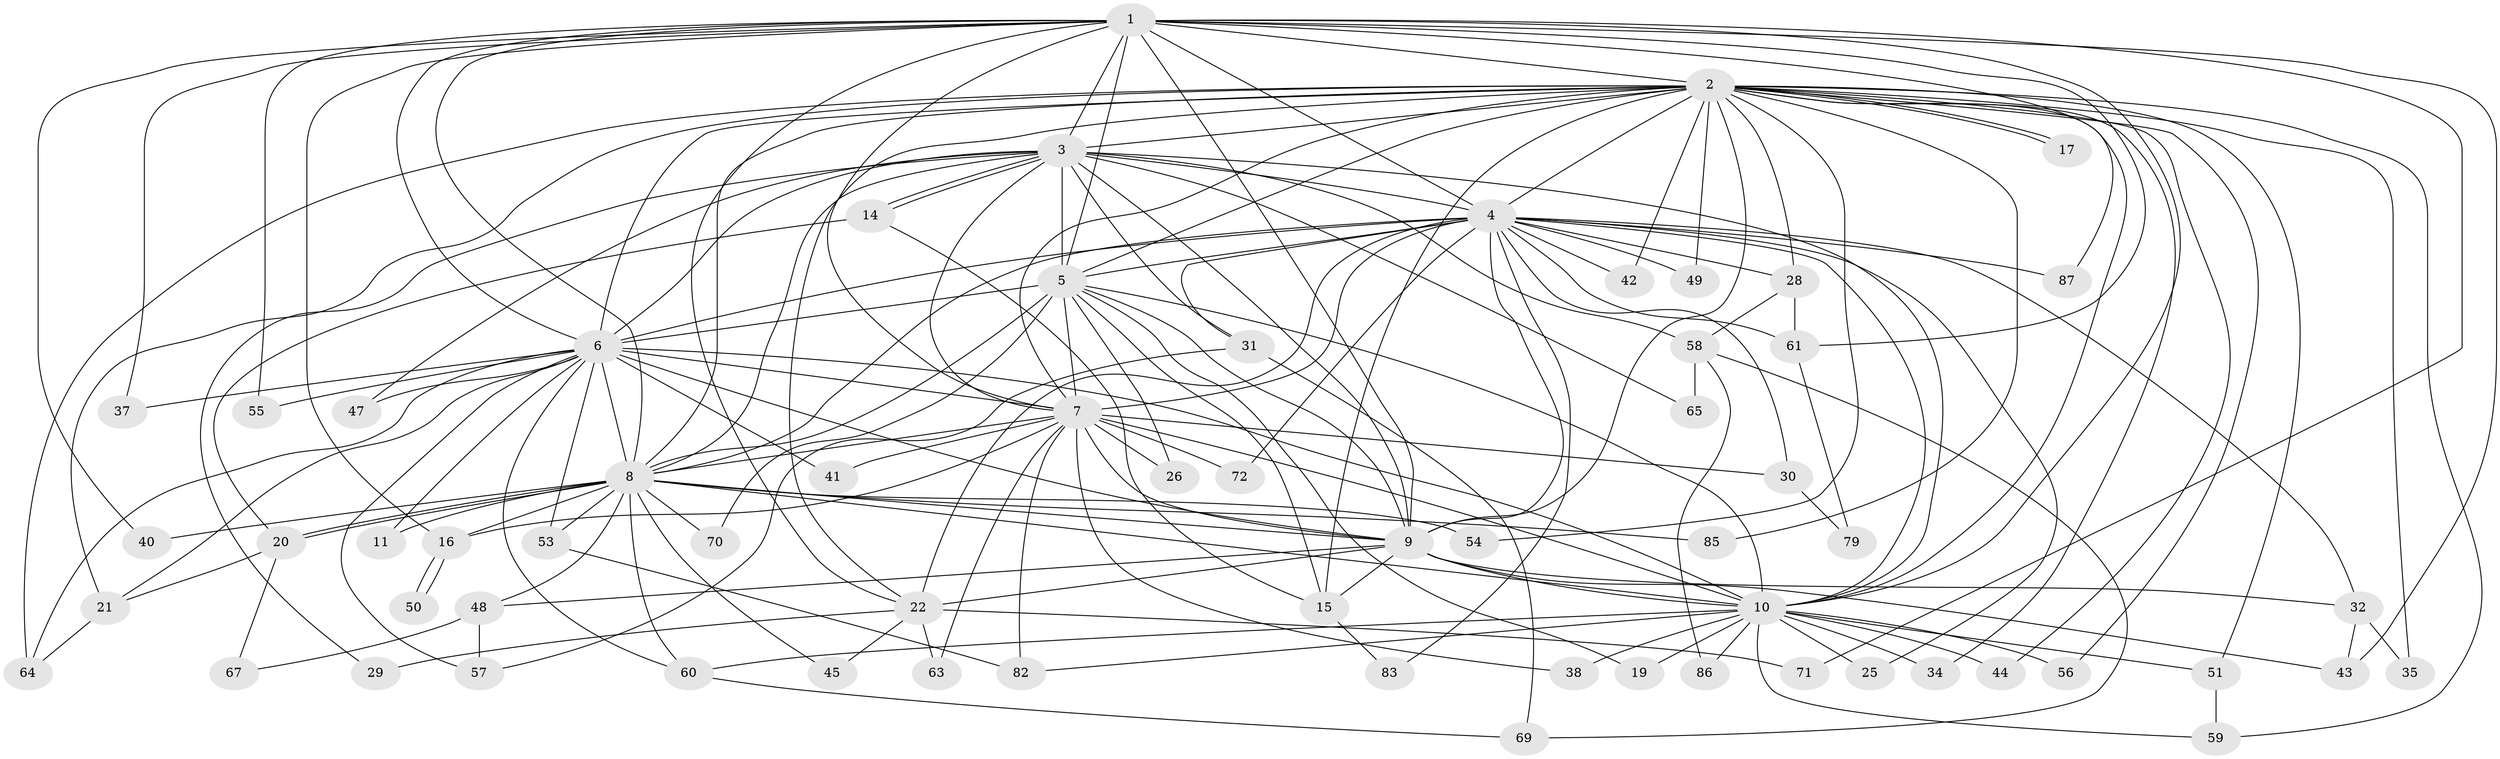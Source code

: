 // original degree distribution, {18: 0.011494252873563218, 26: 0.011494252873563218, 17: 0.011494252873563218, 22: 0.022988505747126436, 15: 0.011494252873563218, 19: 0.011494252873563218, 21: 0.022988505747126436, 14: 0.011494252873563218, 2: 0.5862068965517241, 3: 0.12643678160919541, 5: 0.05747126436781609, 4: 0.10344827586206896, 7: 0.011494252873563218}
// Generated by graph-tools (version 1.1) at 2025/41/03/06/25 10:41:36]
// undirected, 64 vertices, 168 edges
graph export_dot {
graph [start="1"]
  node [color=gray90,style=filled];
  1 [super="+76"];
  2 [super="+13"];
  3 [super="+73"];
  4 [super="+12"];
  5 [super="+74"];
  6 [super="+39"];
  7 [super="+78"];
  8 [super="+18"];
  9 [super="+52"];
  10 [super="+80"];
  11;
  14;
  15 [super="+27"];
  16 [super="+23"];
  17;
  19;
  20 [super="+33"];
  21 [super="+36"];
  22 [super="+24"];
  25;
  26;
  28 [super="+68"];
  29;
  30;
  31 [super="+66"];
  32;
  34;
  35;
  37;
  38;
  40;
  41;
  42;
  43 [super="+46"];
  44;
  45;
  47;
  48;
  49;
  50;
  51;
  53;
  54;
  55;
  56;
  57;
  58;
  59 [super="+77"];
  60 [super="+62"];
  61;
  63;
  64 [super="+81"];
  65;
  67;
  69 [super="+75"];
  70;
  71;
  72;
  79;
  82 [super="+84"];
  83;
  85;
  86;
  87;
  1 -- 2;
  1 -- 3;
  1 -- 4;
  1 -- 5;
  1 -- 6;
  1 -- 7;
  1 -- 8;
  1 -- 9;
  1 -- 10;
  1 -- 37;
  1 -- 40;
  1 -- 43;
  1 -- 55;
  1 -- 61;
  1 -- 71;
  1 -- 87;
  1 -- 22;
  1 -- 16;
  2 -- 3;
  2 -- 4;
  2 -- 5;
  2 -- 6 [weight=2];
  2 -- 7 [weight=2];
  2 -- 8;
  2 -- 9;
  2 -- 10 [weight=2];
  2 -- 17;
  2 -- 17;
  2 -- 21;
  2 -- 34;
  2 -- 35;
  2 -- 44;
  2 -- 49;
  2 -- 51;
  2 -- 54;
  2 -- 56;
  2 -- 85;
  2 -- 42;
  2 -- 28;
  2 -- 15;
  2 -- 22;
  2 -- 59;
  2 -- 64;
  3 -- 4;
  3 -- 5 [weight=2];
  3 -- 6;
  3 -- 7;
  3 -- 8;
  3 -- 9;
  3 -- 10;
  3 -- 14;
  3 -- 14;
  3 -- 29;
  3 -- 31;
  3 -- 47;
  3 -- 58;
  3 -- 65;
  4 -- 5;
  4 -- 6 [weight=2];
  4 -- 7;
  4 -- 8 [weight=2];
  4 -- 9;
  4 -- 10;
  4 -- 25;
  4 -- 28;
  4 -- 30;
  4 -- 31;
  4 -- 32;
  4 -- 42;
  4 -- 49;
  4 -- 61;
  4 -- 72;
  4 -- 83;
  4 -- 87;
  4 -- 22;
  5 -- 6;
  5 -- 7;
  5 -- 8 [weight=2];
  5 -- 9;
  5 -- 10;
  5 -- 15;
  5 -- 19;
  5 -- 26;
  5 -- 70;
  6 -- 7 [weight=2];
  6 -- 8;
  6 -- 9;
  6 -- 10;
  6 -- 11;
  6 -- 21;
  6 -- 37;
  6 -- 41;
  6 -- 47;
  6 -- 53;
  6 -- 55;
  6 -- 57;
  6 -- 60;
  6 -- 64;
  7 -- 8;
  7 -- 9;
  7 -- 10;
  7 -- 16;
  7 -- 26;
  7 -- 30;
  7 -- 38;
  7 -- 41;
  7 -- 63;
  7 -- 72;
  7 -- 82;
  8 -- 9;
  8 -- 10;
  8 -- 11;
  8 -- 16;
  8 -- 20;
  8 -- 20;
  8 -- 40;
  8 -- 53;
  8 -- 54;
  8 -- 60;
  8 -- 70;
  8 -- 85;
  8 -- 48;
  8 -- 45;
  9 -- 10;
  9 -- 22;
  9 -- 32;
  9 -- 48;
  9 -- 15;
  9 -- 43;
  10 -- 19;
  10 -- 25;
  10 -- 34;
  10 -- 38;
  10 -- 44;
  10 -- 51;
  10 -- 56;
  10 -- 59;
  10 -- 82;
  10 -- 86;
  10 -- 60;
  14 -- 20;
  14 -- 15;
  15 -- 83;
  16 -- 50;
  16 -- 50;
  20 -- 67;
  20 -- 21;
  21 -- 64;
  22 -- 29;
  22 -- 71;
  22 -- 45;
  22 -- 63;
  28 -- 58;
  28 -- 61;
  30 -- 79;
  31 -- 69;
  31 -- 57;
  32 -- 35;
  32 -- 43;
  48 -- 57;
  48 -- 67;
  51 -- 59;
  53 -- 82;
  58 -- 65;
  58 -- 69;
  58 -- 86;
  60 -- 69;
  61 -- 79;
}
